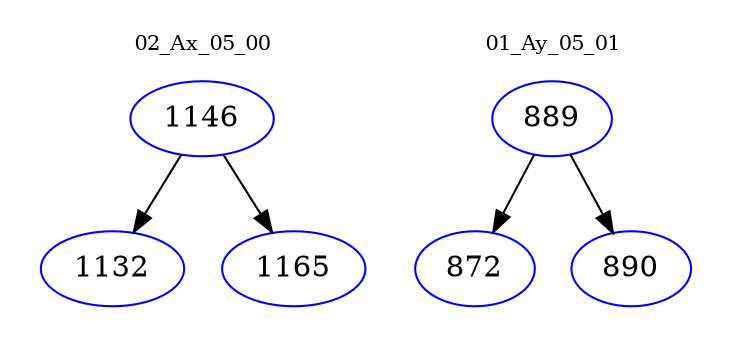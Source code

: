 digraph{
subgraph cluster_0 {
color = white
label = "02_Ax_05_00";
fontsize=10;
T0_1146 [label="1146", color="blue"]
T0_1146 -> T0_1132 [color="black"]
T0_1132 [label="1132", color="blue"]
T0_1146 -> T0_1165 [color="black"]
T0_1165 [label="1165", color="blue"]
}
subgraph cluster_1 {
color = white
label = "01_Ay_05_01";
fontsize=10;
T1_889 [label="889", color="blue"]
T1_889 -> T1_872 [color="black"]
T1_872 [label="872", color="blue"]
T1_889 -> T1_890 [color="black"]
T1_890 [label="890", color="blue"]
}
}
